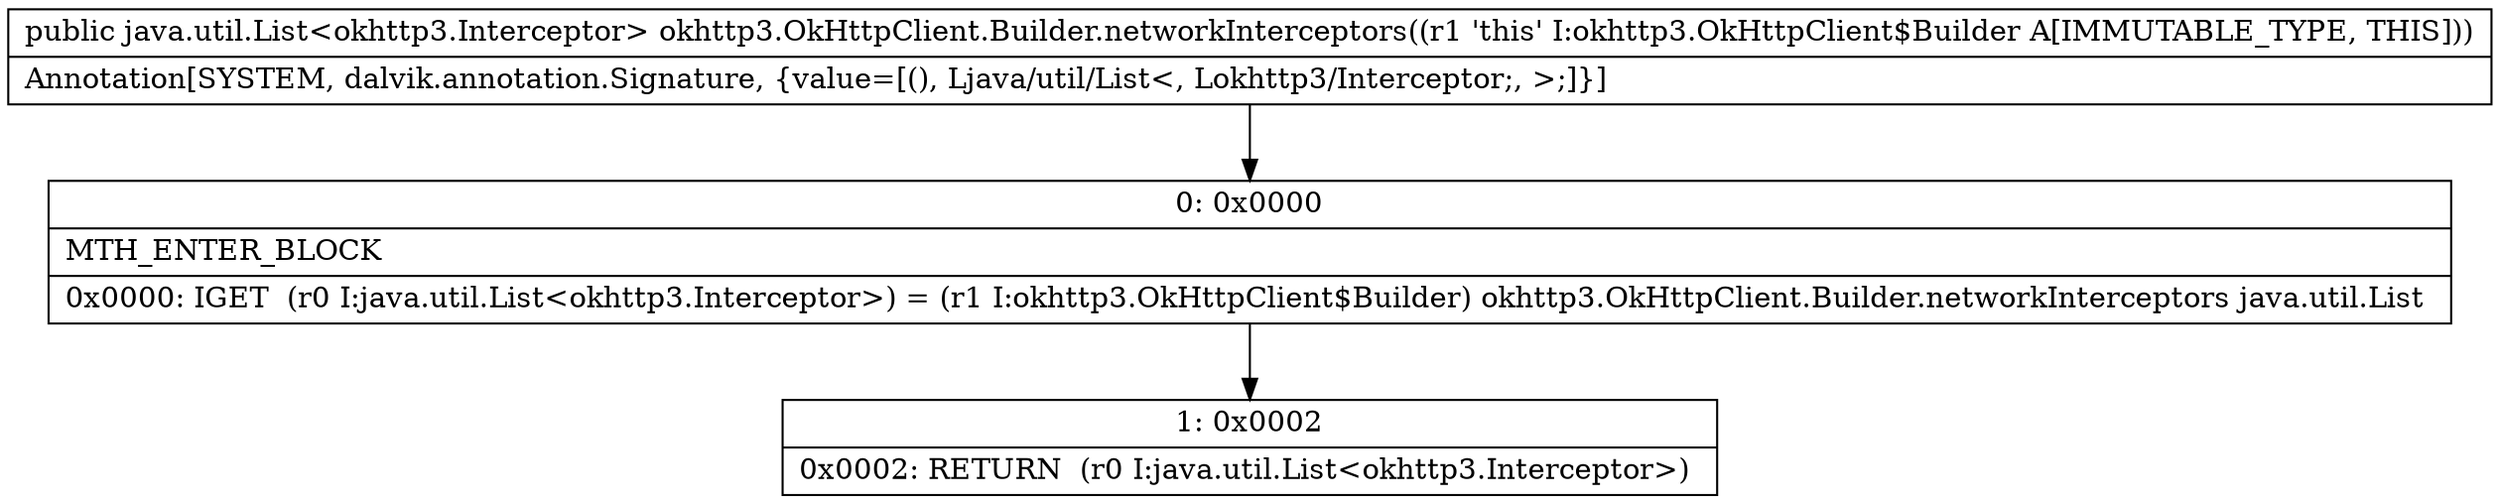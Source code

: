 digraph "CFG forokhttp3.OkHttpClient.Builder.networkInterceptors()Ljava\/util\/List;" {
Node_0 [shape=record,label="{0\:\ 0x0000|MTH_ENTER_BLOCK\l|0x0000: IGET  (r0 I:java.util.List\<okhttp3.Interceptor\>) = (r1 I:okhttp3.OkHttpClient$Builder) okhttp3.OkHttpClient.Builder.networkInterceptors java.util.List \l}"];
Node_1 [shape=record,label="{1\:\ 0x0002|0x0002: RETURN  (r0 I:java.util.List\<okhttp3.Interceptor\>) \l}"];
MethodNode[shape=record,label="{public java.util.List\<okhttp3.Interceptor\> okhttp3.OkHttpClient.Builder.networkInterceptors((r1 'this' I:okhttp3.OkHttpClient$Builder A[IMMUTABLE_TYPE, THIS]))  | Annotation[SYSTEM, dalvik.annotation.Signature, \{value=[(), Ljava\/util\/List\<, Lokhttp3\/Interceptor;, \>;]\}]\l}"];
MethodNode -> Node_0;
Node_0 -> Node_1;
}

